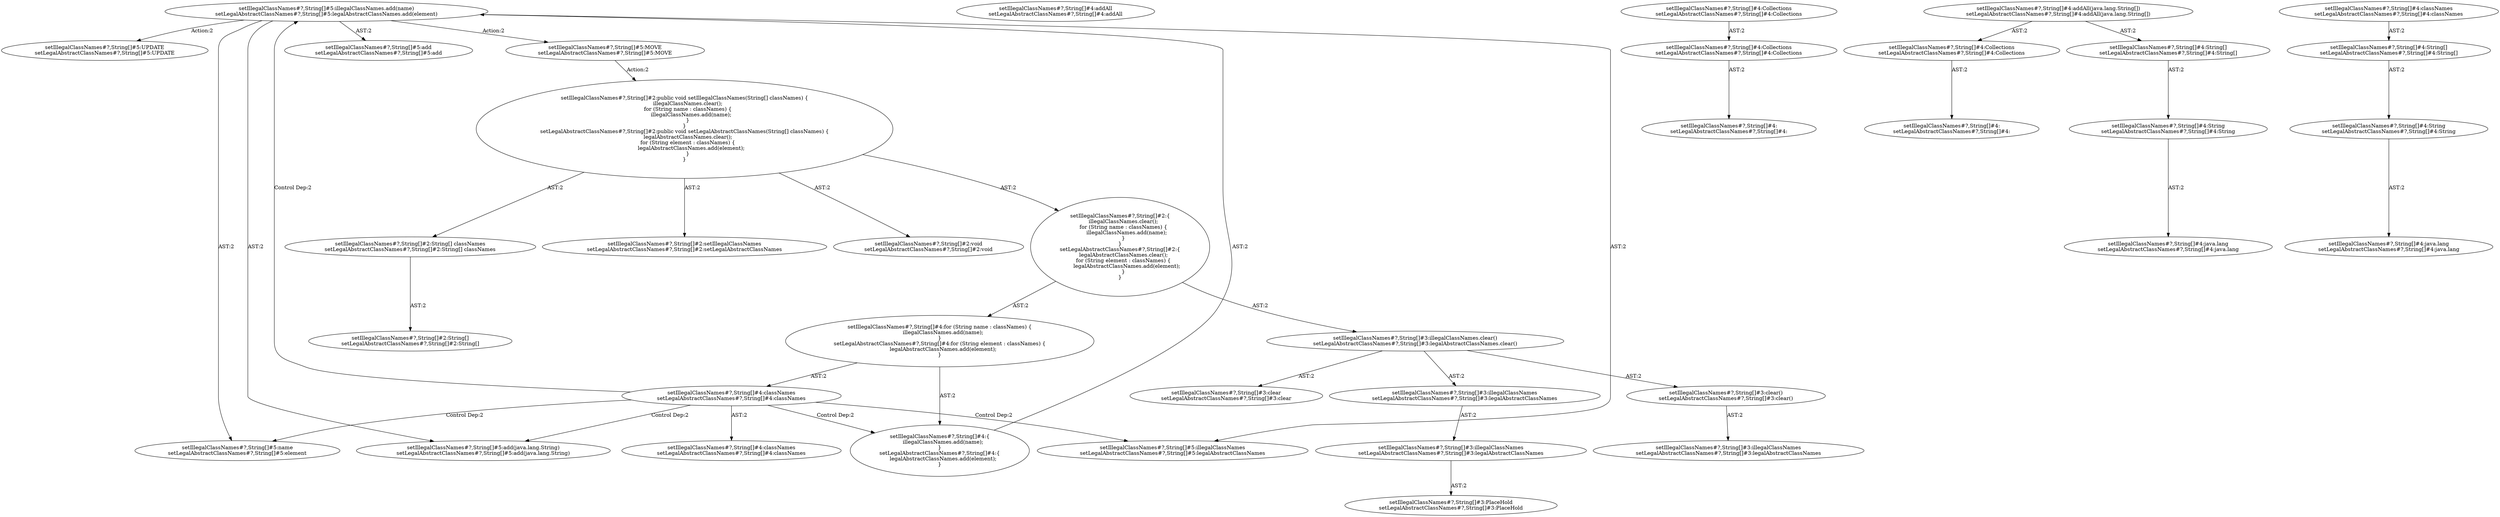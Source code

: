 digraph "Pattern" {
0 [label="setIllegalClassNames#?,String[]#5:UPDATE
setLegalAbstractClassNames#?,String[]#5:UPDATE" shape=ellipse]
1 [label="setIllegalClassNames#?,String[]#5:illegalClassNames.add(name)
setLegalAbstractClassNames#?,String[]#5:legalAbstractClassNames.add(element)" shape=ellipse]
2 [label="setIllegalClassNames#?,String[]#4:classNames
setLegalAbstractClassNames#?,String[]#4:classNames" shape=ellipse]
3 [label="setIllegalClassNames#?,String[]#4:for (String name : classNames) \{
    illegalClassNames.add(name);
\}
setLegalAbstractClassNames#?,String[]#4:for (String element : classNames) \{
    legalAbstractClassNames.add(element);
\}" shape=ellipse]
4 [label="setIllegalClassNames#?,String[]#4:classNames
setLegalAbstractClassNames#?,String[]#4:classNames" shape=ellipse]
5 [label="setIllegalClassNames#?,String[]#4:\{
    illegalClassNames.add(name);
\}
setLegalAbstractClassNames#?,String[]#4:\{
    legalAbstractClassNames.add(element);
\}" shape=ellipse]
6 [label="setIllegalClassNames#?,String[]#5:add(java.lang.String)
setLegalAbstractClassNames#?,String[]#5:add(java.lang.String)" shape=ellipse]
7 [label="setIllegalClassNames#?,String[]#5:illegalClassNames
setLegalAbstractClassNames#?,String[]#5:legalAbstractClassNames" shape=ellipse]
8 [label="setIllegalClassNames#?,String[]#5:name
setLegalAbstractClassNames#?,String[]#5:element" shape=ellipse]
9 [label="setIllegalClassNames#?,String[]#5:add
setLegalAbstractClassNames#?,String[]#5:add" shape=ellipse]
10 [label="setIllegalClassNames#?,String[]#5:MOVE
setLegalAbstractClassNames#?,String[]#5:MOVE" shape=ellipse]
11 [label="setIllegalClassNames#?,String[]#2:public void setIllegalClassNames(String[] classNames) \{
    illegalClassNames.clear();
    for (String name : classNames) \{
        illegalClassNames.add(name);
    \}
\}
setLegalAbstractClassNames#?,String[]#2:public void setLegalAbstractClassNames(String[] classNames) \{
    legalAbstractClassNames.clear();
    for (String element : classNames) \{
        legalAbstractClassNames.add(element);
    \}
\}" shape=ellipse]
12 [label="setIllegalClassNames#?,String[]#2:setIllegalClassNames
setLegalAbstractClassNames#?,String[]#2:setLegalAbstractClassNames" shape=ellipse]
13 [label="setIllegalClassNames#?,String[]#2:void
setLegalAbstractClassNames#?,String[]#2:void" shape=ellipse]
14 [label="setIllegalClassNames#?,String[]#2:String[] classNames
setLegalAbstractClassNames#?,String[]#2:String[] classNames" shape=ellipse]
15 [label="setIllegalClassNames#?,String[]#2:String[]
setLegalAbstractClassNames#?,String[]#2:String[]" shape=ellipse]
16 [label="setIllegalClassNames#?,String[]#2:\{
    illegalClassNames.clear();
    for (String name : classNames) \{
        illegalClassNames.add(name);
    \}
\}
setLegalAbstractClassNames#?,String[]#2:\{
    legalAbstractClassNames.clear();
    for (String element : classNames) \{
        legalAbstractClassNames.add(element);
    \}
\}" shape=ellipse]
17 [label="setIllegalClassNames#?,String[]#3:illegalClassNames.clear()
setLegalAbstractClassNames#?,String[]#3:legalAbstractClassNames.clear()" shape=ellipse]
18 [label="setIllegalClassNames#?,String[]#3:clear
setLegalAbstractClassNames#?,String[]#3:clear" shape=ellipse]
19 [label="setIllegalClassNames#?,String[]#3:illegalClassNames
setLegalAbstractClassNames#?,String[]#3:legalAbstractClassNames" shape=ellipse]
20 [label="setIllegalClassNames#?,String[]#3:illegalClassNames
setLegalAbstractClassNames#?,String[]#3:legalAbstractClassNames" shape=ellipse]
21 [label="setIllegalClassNames#?,String[]#3:PlaceHold
setLegalAbstractClassNames#?,String[]#3:PlaceHold" shape=ellipse]
22 [label="setIllegalClassNames#?,String[]#3:clear()
setLegalAbstractClassNames#?,String[]#3:clear()" shape=ellipse]
23 [label="setIllegalClassNames#?,String[]#3:illegalClassNames
setLegalAbstractClassNames#?,String[]#3:legalAbstractClassNames" shape=ellipse]
24 [label="setIllegalClassNames#?,String[]#4:addAll
setLegalAbstractClassNames#?,String[]#4:addAll" shape=ellipse]
25 [label="setIllegalClassNames#?,String[]#4:Collections
setLegalAbstractClassNames#?,String[]#4:Collections" shape=ellipse]
26 [label="setIllegalClassNames#?,String[]#4:Collections
setLegalAbstractClassNames#?,String[]#4:Collections" shape=ellipse]
27 [label="setIllegalClassNames#?,String[]#4:
setLegalAbstractClassNames#?,String[]#4:" shape=ellipse]
28 [label="setIllegalClassNames#?,String[]#4:addAll(java.lang.String[])
setLegalAbstractClassNames#?,String[]#4:addAll(java.lang.String[])" shape=ellipse]
29 [label="setIllegalClassNames#?,String[]#4:Collections
setLegalAbstractClassNames#?,String[]#4:Collections" shape=ellipse]
30 [label="setIllegalClassNames#?,String[]#4:
setLegalAbstractClassNames#?,String[]#4:" shape=ellipse]
31 [label="setIllegalClassNames#?,String[]#4:String[]
setLegalAbstractClassNames#?,String[]#4:String[]" shape=ellipse]
32 [label="setIllegalClassNames#?,String[]#4:String
setLegalAbstractClassNames#?,String[]#4:String" shape=ellipse]
33 [label="setIllegalClassNames#?,String[]#4:java.lang
setLegalAbstractClassNames#?,String[]#4:java.lang" shape=ellipse]
34 [label="setIllegalClassNames#?,String[]#4:classNames
setLegalAbstractClassNames#?,String[]#4:classNames" shape=ellipse]
35 [label="setIllegalClassNames#?,String[]#4:String[]
setLegalAbstractClassNames#?,String[]#4:String[]" shape=ellipse]
36 [label="setIllegalClassNames#?,String[]#4:String
setLegalAbstractClassNames#?,String[]#4:String" shape=ellipse]
37 [label="setIllegalClassNames#?,String[]#4:java.lang
setLegalAbstractClassNames#?,String[]#4:java.lang" shape=ellipse]
1 -> 0 [label="Action:2"];
1 -> 9 [label="AST:2"];
1 -> 7 [label="AST:2"];
1 -> 6 [label="AST:2"];
1 -> 8 [label="AST:2"];
1 -> 10 [label="Action:2"];
2 -> 1 [label="Control Dep:2"];
2 -> 4 [label="AST:2"];
2 -> 5 [label="Control Dep:2"];
2 -> 6 [label="Control Dep:2"];
2 -> 7 [label="Control Dep:2"];
2 -> 8 [label="Control Dep:2"];
3 -> 2 [label="AST:2"];
3 -> 5 [label="AST:2"];
5 -> 1 [label="AST:2"];
10 -> 11 [label="Action:2"];
11 -> 12 [label="AST:2"];
11 -> 13 [label="AST:2"];
11 -> 14 [label="AST:2"];
11 -> 16 [label="AST:2"];
14 -> 15 [label="AST:2"];
16 -> 3 [label="AST:2"];
16 -> 17 [label="AST:2"];
17 -> 18 [label="AST:2"];
17 -> 19 [label="AST:2"];
17 -> 22 [label="AST:2"];
19 -> 20 [label="AST:2"];
20 -> 21 [label="AST:2"];
22 -> 23 [label="AST:2"];
25 -> 26 [label="AST:2"];
26 -> 27 [label="AST:2"];
28 -> 29 [label="AST:2"];
28 -> 31 [label="AST:2"];
29 -> 30 [label="AST:2"];
31 -> 32 [label="AST:2"];
32 -> 33 [label="AST:2"];
34 -> 35 [label="AST:2"];
35 -> 36 [label="AST:2"];
36 -> 37 [label="AST:2"];
}